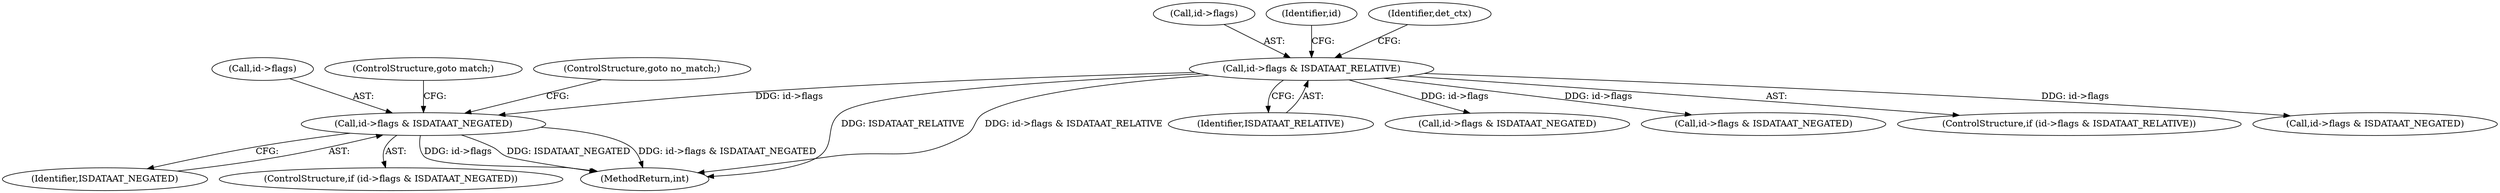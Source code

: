 digraph "0_suricata_47afc577ff763150f9b47f10331f5ef9eb847a57@pointer" {
"1000917" [label="(Call,id->flags & ISDATAAT_NEGATED)"];
"1000887" [label="(Call,id->flags & ISDATAAT_RELATIVE)"];
"1000891" [label="(Identifier,ISDATAAT_RELATIVE)"];
"1000918" [label="(Call,id->flags)"];
"1000887" [label="(Call,id->flags & ISDATAAT_RELATIVE)"];
"1000905" [label="(Call,id->flags & ISDATAAT_NEGATED)"];
"1000936" [label="(Call,id->flags & ISDATAAT_NEGATED)"];
"1000921" [label="(Identifier,ISDATAAT_NEGATED)"];
"1000888" [label="(Call,id->flags)"];
"1000923" [label="(ControlStructure,goto match;)"];
"1000929" [label="(Identifier,id)"];
"1000916" [label="(ControlStructure,if (id->flags & ISDATAAT_NEGATED))"];
"1000886" [label="(ControlStructure,if (id->flags & ISDATAAT_RELATIVE))"];
"1000897" [label="(Identifier,det_ctx)"];
"1000922" [label="(ControlStructure,goto no_match;)"];
"1000917" [label="(Call,id->flags & ISDATAAT_NEGATED)"];
"1001577" [label="(MethodReturn,int)"];
"1000952" [label="(Call,id->flags & ISDATAAT_NEGATED)"];
"1000917" -> "1000916"  [label="AST: "];
"1000917" -> "1000921"  [label="CFG: "];
"1000918" -> "1000917"  [label="AST: "];
"1000921" -> "1000917"  [label="AST: "];
"1000922" -> "1000917"  [label="CFG: "];
"1000923" -> "1000917"  [label="CFG: "];
"1000917" -> "1001577"  [label="DDG: id->flags"];
"1000917" -> "1001577"  [label="DDG: ISDATAAT_NEGATED"];
"1000917" -> "1001577"  [label="DDG: id->flags & ISDATAAT_NEGATED"];
"1000887" -> "1000917"  [label="DDG: id->flags"];
"1000887" -> "1000886"  [label="AST: "];
"1000887" -> "1000891"  [label="CFG: "];
"1000888" -> "1000887"  [label="AST: "];
"1000891" -> "1000887"  [label="AST: "];
"1000897" -> "1000887"  [label="CFG: "];
"1000929" -> "1000887"  [label="CFG: "];
"1000887" -> "1001577"  [label="DDG: ISDATAAT_RELATIVE"];
"1000887" -> "1001577"  [label="DDG: id->flags & ISDATAAT_RELATIVE"];
"1000887" -> "1000905"  [label="DDG: id->flags"];
"1000887" -> "1000936"  [label="DDG: id->flags"];
"1000887" -> "1000952"  [label="DDG: id->flags"];
}
